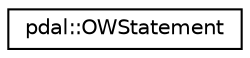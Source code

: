 digraph "Graphical Class Hierarchy"
{
  edge [fontname="Helvetica",fontsize="10",labelfontname="Helvetica",labelfontsize="10"];
  node [fontname="Helvetica",fontsize="10",shape=record];
  rankdir="LR";
  Node1 [label="pdal::OWStatement",height=0.2,width=0.4,color="black", fillcolor="white", style="filled",URL="$classpdal_1_1OWStatement.html"];
}
